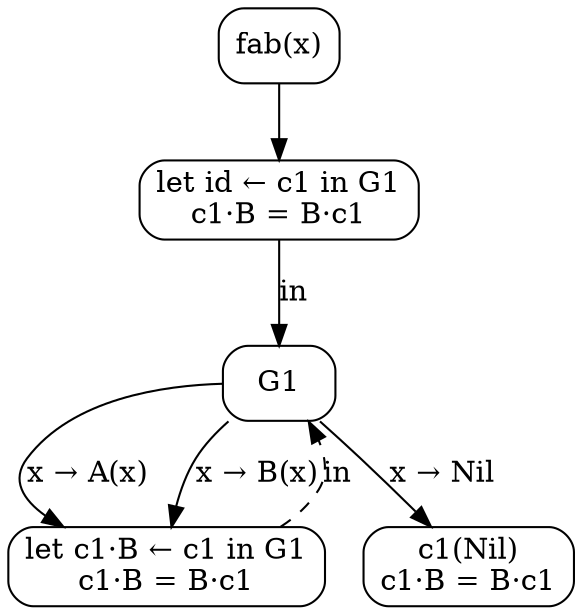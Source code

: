 digraph {
  node [shape=box, style=rounded];

  C0 [label="fab(x)"];
  L1 [label="let id ← c1 in G1\nc1·B = B·c1"]
  C0 -> L1;
  L1 -> G1 [label="in"];
  G1 -> L2 [label="x → A(x)"];
  G1 -> L2 [label="x → B(x)"];
  C3 [label="c1(Nil)\nc1·B = B·c1"];
  G1 -> C3 [label="x → Nil"];
  L2 [label="let c1·B ← c1 in G1\nc1·B = B·c1"];
  L2 -> G1 [label="in", style=dashed];
}
